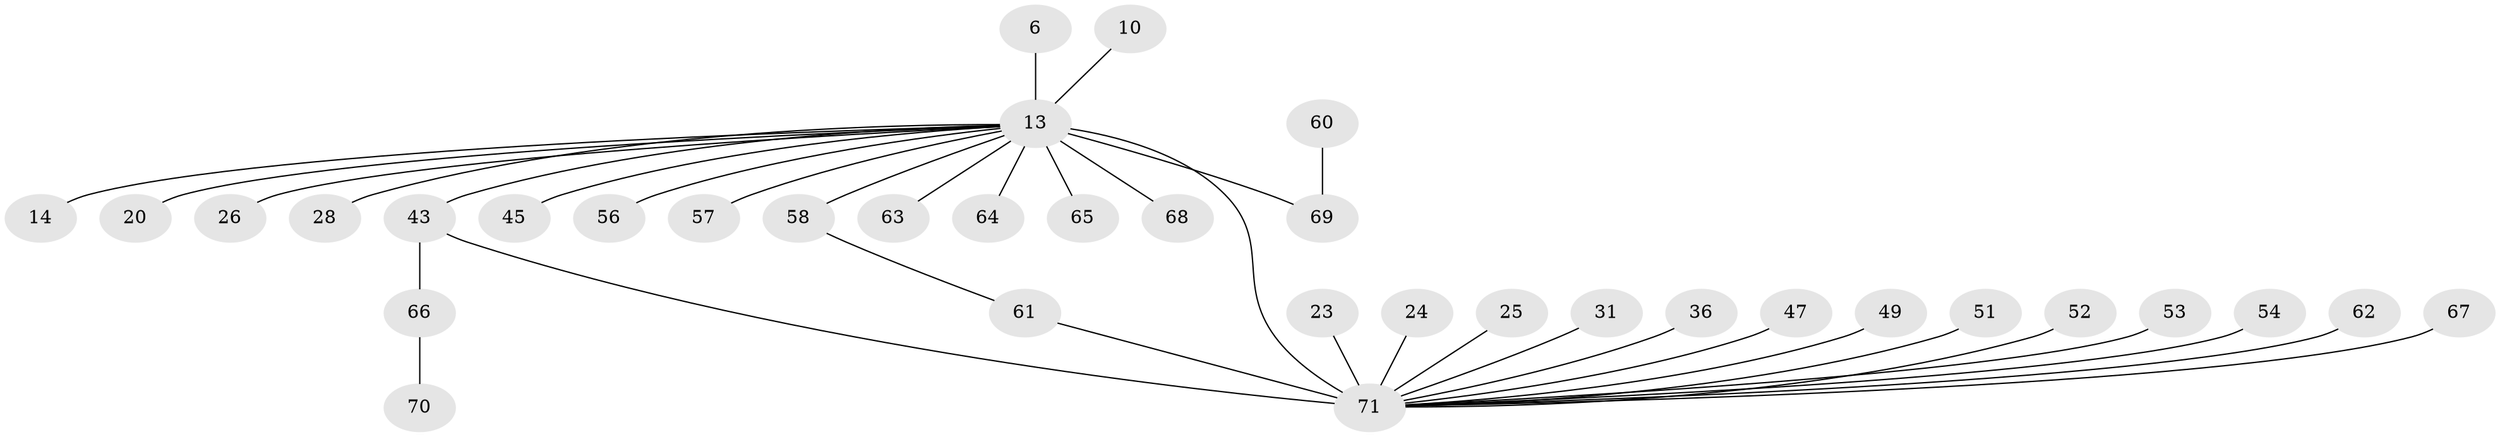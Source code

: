 // original degree distribution, {3: 0.15492957746478872, 13: 0.014084507042253521, 16: 0.014084507042253521, 2: 0.19718309859154928, 4: 0.07042253521126761, 1: 0.4788732394366197, 5: 0.04225352112676056, 10: 0.014084507042253521, 7: 0.014084507042253521}
// Generated by graph-tools (version 1.1) at 2025/50/03/04/25 21:50:31]
// undirected, 35 vertices, 36 edges
graph export_dot {
graph [start="1"]
  node [color=gray90,style=filled];
  6;
  10;
  13 [super="+5+3"];
  14;
  20;
  23;
  24 [super="+15+18"];
  25;
  26;
  28;
  31;
  36;
  43 [super="+4+34"];
  45;
  47;
  49;
  51;
  52;
  53;
  54;
  56;
  57;
  58;
  60;
  61 [super="+50"];
  62;
  63;
  64 [super="+33"];
  65 [super="+27+29"];
  66 [super="+37"];
  67;
  68;
  69 [super="+42+59"];
  70;
  71 [super="+16+40+22+48"];
  6 -- 13 [weight=2];
  10 -- 13;
  13 -- 26;
  13 -- 71 [weight=9];
  13 -- 64;
  13 -- 65;
  13 -- 68;
  13 -- 14 [weight=2];
  13 -- 20;
  13 -- 28;
  13 -- 43;
  13 -- 45;
  13 -- 56;
  13 -- 57;
  13 -- 58 [weight=2];
  13 -- 63;
  13 -- 69 [weight=2];
  23 -- 71;
  24 -- 71;
  25 -- 71;
  31 -- 71;
  36 -- 71;
  43 -- 66 [weight=2];
  43 -- 71;
  47 -- 71;
  49 -- 71;
  51 -- 71;
  52 -- 71;
  53 -- 71;
  54 -- 71;
  58 -- 61;
  60 -- 69;
  61 -- 71;
  62 -- 71;
  66 -- 70;
  67 -- 71;
}
